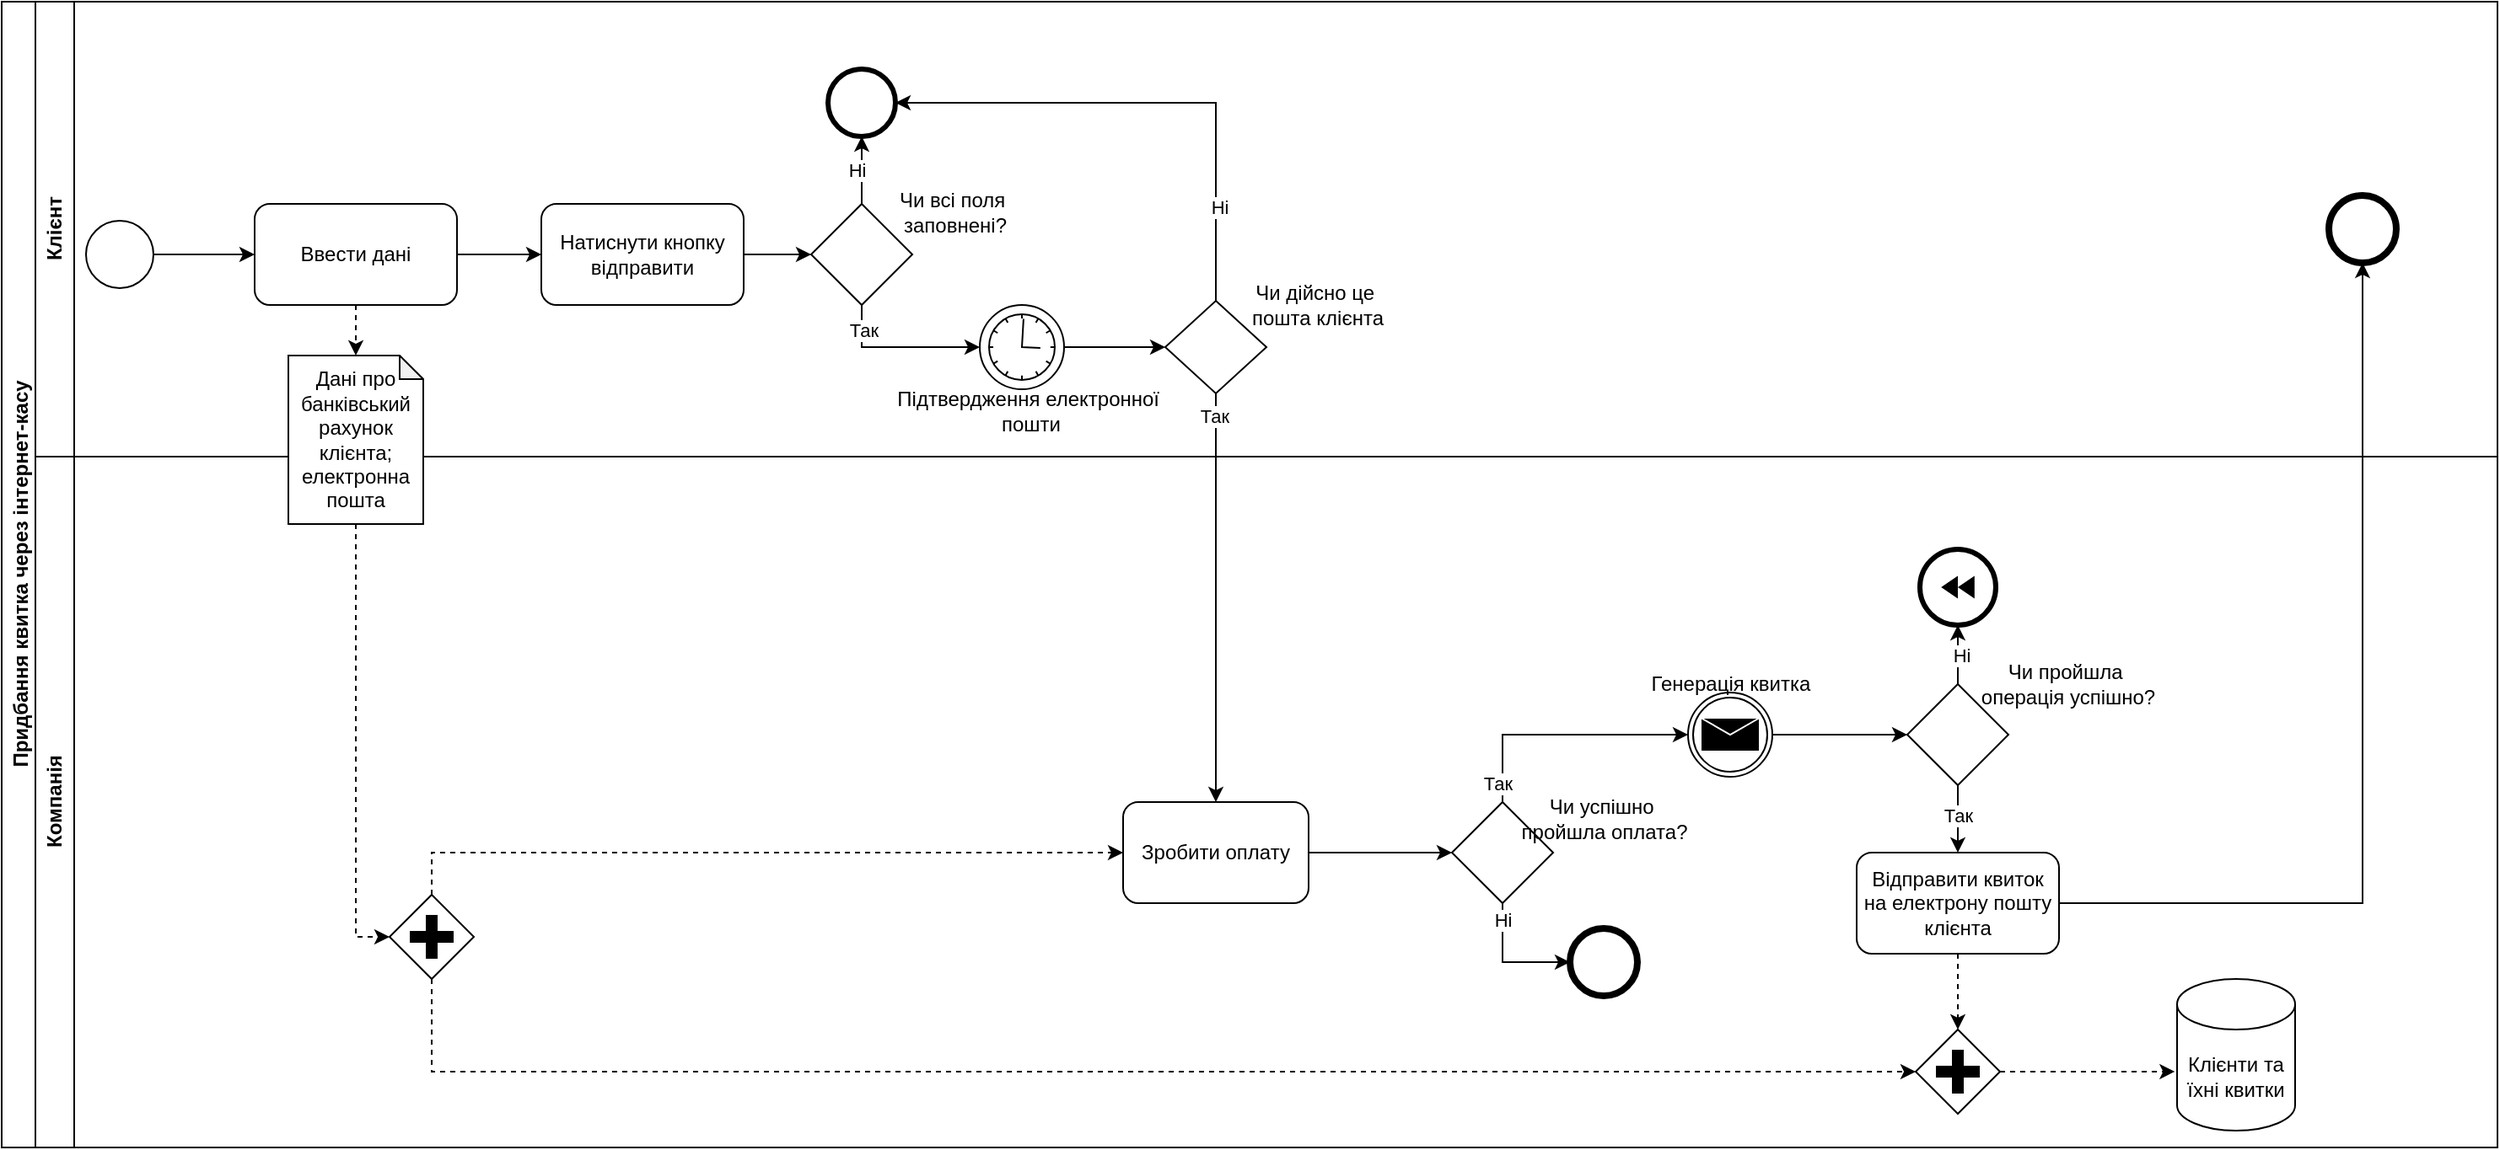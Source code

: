 <mxfile version="24.7.16">
  <diagram name="Page-1" id="2a216829-ef6e-dabb-86c1-c78162f3ba2b">
    <mxGraphModel dx="2333" dy="1178" grid="1" gridSize="10" guides="1" tooltips="1" connect="1" arrows="1" fold="1" page="1" pageScale="1" pageWidth="850" pageHeight="1100" background="none" math="0" shadow="0">
      <root>
        <mxCell id="0" />
        <mxCell id="1" parent="0" />
        <mxCell id="T00dslBi2b2i00kKxEPh-1" value="Придбання квитка через інтернет-касу" style="swimlane;horizontal=0;whiteSpace=wrap;html=1;" vertex="1" parent="1">
          <mxGeometry x="100" y="300" width="1480" height="680" as="geometry" />
        </mxCell>
        <mxCell id="T00dslBi2b2i00kKxEPh-2" value="Компанія" style="swimlane;horizontal=0;whiteSpace=wrap;html=1;" vertex="1" parent="T00dslBi2b2i00kKxEPh-1">
          <mxGeometry x="20" y="270" width="1460" height="410" as="geometry" />
        </mxCell>
        <mxCell id="T00dslBi2b2i00kKxEPh-3" value="" style="ellipse;whiteSpace=wrap;html=1;aspect=fixed;strokeWidth=4;" vertex="1" parent="T00dslBi2b2i00kKxEPh-2">
          <mxGeometry x="910" y="280" width="40" height="40" as="geometry" />
        </mxCell>
        <mxCell id="T00dslBi2b2i00kKxEPh-102" style="edgeStyle=orthogonalEdgeStyle;rounded=0;orthogonalLoop=1;jettySize=auto;html=1;entryX=0;entryY=0.5;entryDx=0;entryDy=0;" edge="1" parent="T00dslBi2b2i00kKxEPh-2" source="T00dslBi2b2i00kKxEPh-5" target="T00dslBi2b2i00kKxEPh-6">
          <mxGeometry relative="1" as="geometry" />
        </mxCell>
        <mxCell id="T00dslBi2b2i00kKxEPh-5" value="Зробити оплату" style="rounded=1;whiteSpace=wrap;html=1;" vertex="1" parent="T00dslBi2b2i00kKxEPh-2">
          <mxGeometry x="645" y="205" width="110" height="60" as="geometry" />
        </mxCell>
        <mxCell id="T00dslBi2b2i00kKxEPh-6" value="" style="rhombus;whiteSpace=wrap;html=1;" vertex="1" parent="T00dslBi2b2i00kKxEPh-2">
          <mxGeometry x="840" y="205" width="60" height="60" as="geometry" />
        </mxCell>
        <mxCell id="T00dslBi2b2i00kKxEPh-7" value="Чи успішно&amp;nbsp;&lt;div&gt;пройшла оплата?&lt;/div&gt;" style="text;html=1;align=center;verticalAlign=middle;resizable=0;points=[];autosize=1;strokeColor=none;fillColor=none;" vertex="1" parent="T00dslBi2b2i00kKxEPh-2">
          <mxGeometry x="870" y="195" width="120" height="40" as="geometry" />
        </mxCell>
        <mxCell id="T00dslBi2b2i00kKxEPh-8" value="" style="endArrow=classic;html=1;rounded=0;exitX=0.5;exitY=1;exitDx=0;exitDy=0;entryX=0;entryY=0.5;entryDx=0;entryDy=0;" edge="1" parent="T00dslBi2b2i00kKxEPh-2" source="T00dslBi2b2i00kKxEPh-6" target="T00dslBi2b2i00kKxEPh-3">
          <mxGeometry width="50" height="50" relative="1" as="geometry">
            <mxPoint x="1540" y="230" as="sourcePoint" />
            <mxPoint x="1400" y="390" as="targetPoint" />
            <Array as="points">
              <mxPoint x="870" y="300" />
            </Array>
          </mxGeometry>
        </mxCell>
        <mxCell id="T00dslBi2b2i00kKxEPh-9" value="Ні" style="edgeLabel;html=1;align=center;verticalAlign=middle;resizable=0;points=[];" vertex="1" connectable="0" parent="T00dslBi2b2i00kKxEPh-8">
          <mxGeometry x="-0.733" relative="1" as="geometry">
            <mxPoint as="offset" />
          </mxGeometry>
        </mxCell>
        <mxCell id="T00dslBi2b2i00kKxEPh-11" value="" style="endArrow=classic;html=1;rounded=0;exitX=0.5;exitY=0;exitDx=0;exitDy=0;" edge="1" parent="T00dslBi2b2i00kKxEPh-2" source="T00dslBi2b2i00kKxEPh-6" target="T00dslBi2b2i00kKxEPh-57">
          <mxGeometry width="50" height="50" relative="1" as="geometry">
            <mxPoint x="1390" y="290" as="sourcePoint" />
            <mxPoint x="1240" y="160" as="targetPoint" />
            <Array as="points">
              <mxPoint x="870" y="165" />
            </Array>
          </mxGeometry>
        </mxCell>
        <mxCell id="T00dslBi2b2i00kKxEPh-12" value="&lt;div&gt;&lt;br&gt;&lt;/div&gt;" style="edgeLabel;html=1;align=center;verticalAlign=middle;resizable=0;points=[];" vertex="1" connectable="0" parent="T00dslBi2b2i00kKxEPh-11">
          <mxGeometry x="-0.606" y="-1" relative="1" as="geometry">
            <mxPoint as="offset" />
          </mxGeometry>
        </mxCell>
        <mxCell id="T00dslBi2b2i00kKxEPh-13" value="Так" style="edgeLabel;html=1;align=center;verticalAlign=middle;resizable=0;points=[];" vertex="1" connectable="0" parent="T00dslBi2b2i00kKxEPh-11">
          <mxGeometry x="-0.854" y="3" relative="1" as="geometry">
            <mxPoint as="offset" />
          </mxGeometry>
        </mxCell>
        <mxCell id="T00dslBi2b2i00kKxEPh-41" value="" style="points=[[0.25,0.25,0],[0.5,0,0],[0.75,0.25,0],[1,0.5,0],[0.75,0.75,0],[0.5,1,0],[0.25,0.75,0],[0,0.5,0]];shape=mxgraph.bpmn.gateway2;html=1;verticalLabelPosition=bottom;labelBackgroundColor=#ffffff;verticalAlign=top;align=center;perimeter=rhombusPerimeter;outlineConnect=0;outline=none;symbol=none;gwType=parallel;" vertex="1" parent="T00dslBi2b2i00kKxEPh-2">
          <mxGeometry x="1115" y="340" width="50" height="50" as="geometry" />
        </mxCell>
        <mxCell id="T00dslBi2b2i00kKxEPh-57" value="" style="points=[[0.145,0.145,0],[0.5,0,0],[0.855,0.145,0],[1,0.5,0],[0.855,0.855,0],[0.5,1,0],[0.145,0.855,0],[0,0.5,0]];shape=mxgraph.bpmn.event;html=1;verticalLabelPosition=bottom;labelBackgroundColor=#ffffff;verticalAlign=top;align=center;perimeter=ellipsePerimeter;outlineConnect=0;aspect=fixed;outline=throwing;symbol=message;" vertex="1" parent="T00dslBi2b2i00kKxEPh-2">
          <mxGeometry x="980" y="140" width="50" height="50" as="geometry" />
        </mxCell>
        <mxCell id="T00dslBi2b2i00kKxEPh-58" value="Генерація квитка" style="text;html=1;align=center;verticalAlign=middle;resizable=0;points=[];autosize=1;strokeColor=none;fillColor=none;" vertex="1" parent="T00dslBi2b2i00kKxEPh-2">
          <mxGeometry x="945" y="120" width="120" height="30" as="geometry" />
        </mxCell>
        <mxCell id="T00dslBi2b2i00kKxEPh-68" style="edgeStyle=orthogonalEdgeStyle;rounded=0;orthogonalLoop=1;jettySize=auto;html=1;exitX=0.5;exitY=0;exitDx=0;exitDy=0;exitPerimeter=0;entryX=0;entryY=0.5;entryDx=0;entryDy=0;dashed=1;" edge="1" parent="T00dslBi2b2i00kKxEPh-2" source="T00dslBi2b2i00kKxEPh-63" target="T00dslBi2b2i00kKxEPh-5">
          <mxGeometry relative="1" as="geometry" />
        </mxCell>
        <mxCell id="T00dslBi2b2i00kKxEPh-63" value="" style="points=[[0.25,0.25,0],[0.5,0,0],[0.75,0.25,0],[1,0.5,0],[0.75,0.75,0],[0.5,1,0],[0.25,0.75,0],[0,0.5,0]];shape=mxgraph.bpmn.gateway2;html=1;verticalLabelPosition=bottom;labelBackgroundColor=#ffffff;verticalAlign=top;align=center;perimeter=rhombusPerimeter;outlineConnect=0;outline=none;symbol=none;gwType=parallel;" vertex="1" parent="T00dslBi2b2i00kKxEPh-2">
          <mxGeometry x="210" y="260" width="50" height="50" as="geometry" />
        </mxCell>
        <mxCell id="T00dslBi2b2i00kKxEPh-69" style="edgeStyle=orthogonalEdgeStyle;rounded=0;orthogonalLoop=1;jettySize=auto;html=1;exitX=0.5;exitY=1;exitDx=0;exitDy=0;exitPerimeter=0;entryX=0;entryY=0.5;entryDx=0;entryDy=0;entryPerimeter=0;dashed=1;" edge="1" parent="T00dslBi2b2i00kKxEPh-2" source="T00dslBi2b2i00kKxEPh-63" target="T00dslBi2b2i00kKxEPh-41">
          <mxGeometry relative="1" as="geometry" />
        </mxCell>
        <mxCell id="T00dslBi2b2i00kKxEPh-82" value="" style="edgeStyle=orthogonalEdgeStyle;rounded=0;orthogonalLoop=1;jettySize=auto;html=1;exitX=1;exitY=0.5;exitDx=0;exitDy=0;exitPerimeter=0;" edge="1" parent="T00dslBi2b2i00kKxEPh-2" source="T00dslBi2b2i00kKxEPh-57">
          <mxGeometry relative="1" as="geometry">
            <mxPoint x="1110" y="165" as="targetPoint" />
            <mxPoint x="1170" y="735" as="sourcePoint" />
          </mxGeometry>
        </mxCell>
        <mxCell id="T00dslBi2b2i00kKxEPh-73" value="&lt;span style=&quot;background-color: initial;&quot;&gt;Клієнти та їхні квитки&lt;/span&gt;" style="shape=cylinder3;whiteSpace=wrap;html=1;boundedLbl=1;backgroundOutline=1;size=15;" vertex="1" parent="T00dslBi2b2i00kKxEPh-2">
          <mxGeometry x="1270" y="310" width="70" height="90" as="geometry" />
        </mxCell>
        <mxCell id="T00dslBi2b2i00kKxEPh-74" style="edgeStyle=orthogonalEdgeStyle;rounded=0;orthogonalLoop=1;jettySize=auto;html=1;entryX=-0.019;entryY=0.611;entryDx=0;entryDy=0;entryPerimeter=0;dashed=1;" edge="1" parent="T00dslBi2b2i00kKxEPh-2" source="T00dslBi2b2i00kKxEPh-41" target="T00dslBi2b2i00kKxEPh-73">
          <mxGeometry relative="1" as="geometry">
            <mxPoint x="1220" y="365" as="targetPoint" />
          </mxGeometry>
        </mxCell>
        <mxCell id="T00dslBi2b2i00kKxEPh-116" style="edgeStyle=orthogonalEdgeStyle;rounded=0;orthogonalLoop=1;jettySize=auto;html=1;entryX=0.5;entryY=0;entryDx=0;entryDy=0;" edge="1" parent="T00dslBi2b2i00kKxEPh-2" source="T00dslBi2b2i00kKxEPh-106" target="T00dslBi2b2i00kKxEPh-115">
          <mxGeometry relative="1" as="geometry" />
        </mxCell>
        <mxCell id="T00dslBi2b2i00kKxEPh-117" value="Так" style="edgeLabel;html=1;align=center;verticalAlign=middle;resizable=0;points=[];" vertex="1" connectable="0" parent="T00dslBi2b2i00kKxEPh-116">
          <mxGeometry x="-0.126" relative="1" as="geometry">
            <mxPoint as="offset" />
          </mxGeometry>
        </mxCell>
        <mxCell id="T00dslBi2b2i00kKxEPh-106" value="" style="rhombus;whiteSpace=wrap;html=1;" vertex="1" parent="T00dslBi2b2i00kKxEPh-2">
          <mxGeometry x="1110" y="135" width="60" height="60" as="geometry" />
        </mxCell>
        <mxCell id="T00dslBi2b2i00kKxEPh-107" value="Чи пройшла&amp;nbsp;&lt;div&gt;операція успішно?&lt;/div&gt;" style="text;html=1;align=center;verticalAlign=middle;resizable=0;points=[];autosize=1;strokeColor=none;fillColor=none;" vertex="1" parent="T00dslBi2b2i00kKxEPh-2">
          <mxGeometry x="1140" y="115" width="130" height="40" as="geometry" />
        </mxCell>
        <mxCell id="T00dslBi2b2i00kKxEPh-109" value="" style="points=[[0.145,0.145,0],[0.5,0,0],[0.855,0.145,0],[1,0.5,0],[0.855,0.855,0],[0.5,1,0],[0.145,0.855,0],[0,0.5,0]];shape=mxgraph.bpmn.event;html=1;verticalLabelPosition=bottom;labelBackgroundColor=#ffffff;verticalAlign=top;align=center;perimeter=ellipsePerimeter;outlineConnect=0;aspect=fixed;outline=end;symbol=compensation;" vertex="1" parent="T00dslBi2b2i00kKxEPh-2">
          <mxGeometry x="1117.5" y="55" width="45" height="45" as="geometry" />
        </mxCell>
        <mxCell id="T00dslBi2b2i00kKxEPh-110" style="edgeStyle=orthogonalEdgeStyle;rounded=0;orthogonalLoop=1;jettySize=auto;html=1;entryX=0.5;entryY=1;entryDx=0;entryDy=0;entryPerimeter=0;" edge="1" parent="T00dslBi2b2i00kKxEPh-2" source="T00dslBi2b2i00kKxEPh-106" target="T00dslBi2b2i00kKxEPh-109">
          <mxGeometry relative="1" as="geometry" />
        </mxCell>
        <mxCell id="T00dslBi2b2i00kKxEPh-112" value="Ні" style="edgeLabel;html=1;align=center;verticalAlign=middle;resizable=0;points=[];" vertex="1" connectable="0" parent="T00dslBi2b2i00kKxEPh-110">
          <mxGeometry x="0.01" y="2" relative="1" as="geometry">
            <mxPoint as="offset" />
          </mxGeometry>
        </mxCell>
        <mxCell id="T00dslBi2b2i00kKxEPh-118" style="edgeStyle=orthogonalEdgeStyle;rounded=0;orthogonalLoop=1;jettySize=auto;html=1;dashed=1;" edge="1" parent="T00dslBi2b2i00kKxEPh-2" source="T00dslBi2b2i00kKxEPh-115" target="T00dslBi2b2i00kKxEPh-41">
          <mxGeometry relative="1" as="geometry" />
        </mxCell>
        <mxCell id="T00dslBi2b2i00kKxEPh-115" value="Відправити квиток на електрону пошту клієнта" style="rounded=1;whiteSpace=wrap;html=1;" vertex="1" parent="T00dslBi2b2i00kKxEPh-2">
          <mxGeometry x="1080" y="235" width="120" height="60" as="geometry" />
        </mxCell>
        <mxCell id="T00dslBi2b2i00kKxEPh-14" value="Клієнт" style="swimlane;horizontal=0;whiteSpace=wrap;html=1;startSize=23;" vertex="1" parent="T00dslBi2b2i00kKxEPh-1">
          <mxGeometry x="20" width="1460" height="270" as="geometry" />
        </mxCell>
        <mxCell id="T00dslBi2b2i00kKxEPh-16" value="" style="ellipse;whiteSpace=wrap;html=1;aspect=fixed;" vertex="1" parent="T00dslBi2b2i00kKxEPh-14">
          <mxGeometry x="30" y="130" width="40" height="40" as="geometry" />
        </mxCell>
        <mxCell id="T00dslBi2b2i00kKxEPh-17" value="Ввести дані" style="rounded=1;whiteSpace=wrap;html=1;" vertex="1" parent="T00dslBi2b2i00kKxEPh-14">
          <mxGeometry x="130" y="120" width="120" height="60" as="geometry" />
        </mxCell>
        <mxCell id="T00dslBi2b2i00kKxEPh-18" value="Дані про банківський рахунок клієнта&lt;span style=&quot;background-color: initial;&quot;&gt;; електронна пошта&lt;/span&gt;" style="shape=note;whiteSpace=wrap;html=1;backgroundOutline=1;darkOpacity=0.05;size=14;" vertex="1" parent="T00dslBi2b2i00kKxEPh-14">
          <mxGeometry x="150" y="210" width="80" height="100" as="geometry" />
        </mxCell>
        <mxCell id="T00dslBi2b2i00kKxEPh-19" value="" style="endArrow=classic;html=1;rounded=0;exitX=1;exitY=0.5;exitDx=0;exitDy=0;entryX=0;entryY=0.5;entryDx=0;entryDy=0;" edge="1" parent="T00dslBi2b2i00kKxEPh-14" source="T00dslBi2b2i00kKxEPh-16" target="T00dslBi2b2i00kKxEPh-17">
          <mxGeometry width="50" height="50" relative="1" as="geometry">
            <mxPoint x="510" y="480" as="sourcePoint" />
            <mxPoint x="120" y="360" as="targetPoint" />
          </mxGeometry>
        </mxCell>
        <mxCell id="T00dslBi2b2i00kKxEPh-20" value="Натиснути кнопку відправити" style="rounded=1;whiteSpace=wrap;html=1;" vertex="1" parent="T00dslBi2b2i00kKxEPh-14">
          <mxGeometry x="300" y="120" width="120" height="60" as="geometry" />
        </mxCell>
        <mxCell id="T00dslBi2b2i00kKxEPh-21" value="" style="endArrow=classic;html=1;rounded=0;exitX=1;exitY=0.5;exitDx=0;exitDy=0;" edge="1" parent="T00dslBi2b2i00kKxEPh-14" source="T00dslBi2b2i00kKxEPh-17" target="T00dslBi2b2i00kKxEPh-20">
          <mxGeometry width="50" height="50" relative="1" as="geometry">
            <mxPoint x="630" y="180" as="sourcePoint" />
            <mxPoint x="680" y="130" as="targetPoint" />
          </mxGeometry>
        </mxCell>
        <mxCell id="T00dslBi2b2i00kKxEPh-24" style="edgeStyle=orthogonalEdgeStyle;rounded=0;orthogonalLoop=1;jettySize=auto;html=1;exitX=0.5;exitY=0;exitDx=0;exitDy=0;entryX=0.5;entryY=1;entryDx=0;entryDy=0;" edge="1" parent="T00dslBi2b2i00kKxEPh-14" source="T00dslBi2b2i00kKxEPh-26" target="T00dslBi2b2i00kKxEPh-29">
          <mxGeometry relative="1" as="geometry" />
        </mxCell>
        <mxCell id="T00dslBi2b2i00kKxEPh-25" value="Ні" style="edgeLabel;html=1;align=center;verticalAlign=middle;resizable=0;points=[];" vertex="1" connectable="0" parent="T00dslBi2b2i00kKxEPh-24">
          <mxGeometry x="0.002" y="3" relative="1" as="geometry">
            <mxPoint as="offset" />
          </mxGeometry>
        </mxCell>
        <mxCell id="T00dslBi2b2i00kKxEPh-47" style="edgeStyle=orthogonalEdgeStyle;rounded=0;orthogonalLoop=1;jettySize=auto;html=1;exitX=0.5;exitY=1;exitDx=0;exitDy=0;entryX=0;entryY=0.5;entryDx=0;entryDy=0;entryPerimeter=0;" edge="1" parent="T00dslBi2b2i00kKxEPh-14" source="T00dslBi2b2i00kKxEPh-26" target="T00dslBi2b2i00kKxEPh-45">
          <mxGeometry relative="1" as="geometry">
            <mxPoint x="540" y="200" as="sourcePoint" />
            <mxPoint x="560" y="265" as="targetPoint" />
            <Array as="points">
              <mxPoint x="490" y="205" />
            </Array>
          </mxGeometry>
        </mxCell>
        <mxCell id="T00dslBi2b2i00kKxEPh-54" value="Так" style="edgeLabel;html=1;align=center;verticalAlign=middle;resizable=0;points=[];" vertex="1" connectable="0" parent="T00dslBi2b2i00kKxEPh-47">
          <mxGeometry x="-0.684" y="1" relative="1" as="geometry">
            <mxPoint as="offset" />
          </mxGeometry>
        </mxCell>
        <mxCell id="T00dslBi2b2i00kKxEPh-26" value="" style="rhombus;whiteSpace=wrap;html=1;" vertex="1" parent="T00dslBi2b2i00kKxEPh-14">
          <mxGeometry x="460" y="120" width="60" height="60" as="geometry" />
        </mxCell>
        <mxCell id="T00dslBi2b2i00kKxEPh-27" value="" style="endArrow=classic;html=1;rounded=0;exitX=1;exitY=0.5;exitDx=0;exitDy=0;" edge="1" parent="T00dslBi2b2i00kKxEPh-14" source="T00dslBi2b2i00kKxEPh-20" target="T00dslBi2b2i00kKxEPh-26">
          <mxGeometry width="50" height="50" relative="1" as="geometry">
            <mxPoint x="640" y="220" as="sourcePoint" />
            <mxPoint x="690" y="170" as="targetPoint" />
          </mxGeometry>
        </mxCell>
        <mxCell id="T00dslBi2b2i00kKxEPh-28" value="Чи всі поля&amp;nbsp;&lt;div&gt;заповнені?&lt;/div&gt;" style="text;html=1;align=center;verticalAlign=middle;resizable=0;points=[];autosize=1;strokeColor=none;fillColor=none;" vertex="1" parent="T00dslBi2b2i00kKxEPh-14">
          <mxGeometry x="500" y="105" width="90" height="40" as="geometry" />
        </mxCell>
        <mxCell id="T00dslBi2b2i00kKxEPh-29" value="" style="ellipse;whiteSpace=wrap;html=1;aspect=fixed;strokeWidth=3;" vertex="1" parent="T00dslBi2b2i00kKxEPh-14">
          <mxGeometry x="470" y="40" width="40" height="40" as="geometry" />
        </mxCell>
        <mxCell id="T00dslBi2b2i00kKxEPh-43" style="edgeStyle=orthogonalEdgeStyle;rounded=0;orthogonalLoop=1;jettySize=auto;html=1;exitX=0.5;exitY=1;exitDx=0;exitDy=0;entryX=0.5;entryY=0;entryDx=0;entryDy=0;entryPerimeter=0;dashed=1;" edge="1" parent="T00dslBi2b2i00kKxEPh-14" source="T00dslBi2b2i00kKxEPh-17" target="T00dslBi2b2i00kKxEPh-18">
          <mxGeometry relative="1" as="geometry" />
        </mxCell>
        <mxCell id="T00dslBi2b2i00kKxEPh-45" value="" style="points=[[0.145,0.145,0],[0.5,0,0],[0.855,0.145,0],[1,0.5,0],[0.855,0.855,0],[0.5,1,0],[0.145,0.855,0],[0,0.5,0]];shape=mxgraph.bpmn.event;html=1;verticalLabelPosition=bottom;labelBackgroundColor=#ffffff;verticalAlign=top;align=center;perimeter=ellipsePerimeter;outlineConnect=0;aspect=fixed;outline=standard;symbol=timer;" vertex="1" parent="T00dslBi2b2i00kKxEPh-14">
          <mxGeometry x="560" y="180" width="50" height="50" as="geometry" />
        </mxCell>
        <mxCell id="T00dslBi2b2i00kKxEPh-46" value="Підтвердження електронної&amp;nbsp;&lt;div&gt;пошти&lt;/div&gt;" style="text;html=1;align=center;verticalAlign=middle;resizable=0;points=[];autosize=1;strokeColor=none;fillColor=none;" vertex="1" parent="T00dslBi2b2i00kKxEPh-14">
          <mxGeometry x="500" y="223" width="180" height="40" as="geometry" />
        </mxCell>
        <mxCell id="T00dslBi2b2i00kKxEPh-55" style="edgeStyle=orthogonalEdgeStyle;rounded=0;orthogonalLoop=1;jettySize=auto;html=1;exitX=0.5;exitY=0;exitDx=0;exitDy=0;entryX=1;entryY=0.5;entryDx=0;entryDy=0;" edge="1" parent="T00dslBi2b2i00kKxEPh-14" source="T00dslBi2b2i00kKxEPh-49" target="T00dslBi2b2i00kKxEPh-29">
          <mxGeometry relative="1" as="geometry" />
        </mxCell>
        <mxCell id="T00dslBi2b2i00kKxEPh-56" value="Ні" style="edgeLabel;html=1;align=center;verticalAlign=middle;resizable=0;points=[];" vertex="1" connectable="0" parent="T00dslBi2b2i00kKxEPh-55">
          <mxGeometry x="-0.636" y="-2" relative="1" as="geometry">
            <mxPoint as="offset" />
          </mxGeometry>
        </mxCell>
        <mxCell id="T00dslBi2b2i00kKxEPh-49" value="" style="rhombus;whiteSpace=wrap;html=1;" vertex="1" parent="T00dslBi2b2i00kKxEPh-14">
          <mxGeometry x="670" y="177.5" width="60" height="55" as="geometry" />
        </mxCell>
        <mxCell id="T00dslBi2b2i00kKxEPh-48" style="edgeStyle=orthogonalEdgeStyle;rounded=0;orthogonalLoop=1;jettySize=auto;html=1;exitX=1;exitY=0.5;exitDx=0;exitDy=0;exitPerimeter=0;" edge="1" parent="T00dslBi2b2i00kKxEPh-14" source="T00dslBi2b2i00kKxEPh-45">
          <mxGeometry relative="1" as="geometry">
            <mxPoint x="670" y="205" as="targetPoint" />
            <mxPoint x="620" y="265" as="sourcePoint" />
          </mxGeometry>
        </mxCell>
        <mxCell id="T00dslBi2b2i00kKxEPh-50" value="Чи дійсно це&amp;nbsp;&lt;div&gt;пошта клієнта&lt;/div&gt;" style="text;html=1;align=center;verticalAlign=middle;resizable=0;points=[];autosize=1;strokeColor=none;fillColor=none;" vertex="1" parent="T00dslBi2b2i00kKxEPh-14">
          <mxGeometry x="710" y="160" width="100" height="40" as="geometry" />
        </mxCell>
        <mxCell id="T00dslBi2b2i00kKxEPh-122" value="" style="ellipse;whiteSpace=wrap;html=1;aspect=fixed;strokeWidth=4;" vertex="1" parent="T00dslBi2b2i00kKxEPh-14">
          <mxGeometry x="1360" y="115" width="40" height="40" as="geometry" />
        </mxCell>
        <mxCell id="T00dslBi2b2i00kKxEPh-64" style="edgeStyle=orthogonalEdgeStyle;rounded=0;orthogonalLoop=1;jettySize=auto;html=1;exitX=0.5;exitY=1;exitDx=0;exitDy=0;exitPerimeter=0;entryX=0;entryY=0.5;entryDx=0;entryDy=0;entryPerimeter=0;dashed=1;" edge="1" parent="T00dslBi2b2i00kKxEPh-1" source="T00dslBi2b2i00kKxEPh-18" target="T00dslBi2b2i00kKxEPh-63">
          <mxGeometry relative="1" as="geometry" />
        </mxCell>
        <mxCell id="T00dslBi2b2i00kKxEPh-83" style="edgeStyle=orthogonalEdgeStyle;rounded=0;orthogonalLoop=1;jettySize=auto;html=1;entryX=0.5;entryY=0;entryDx=0;entryDy=0;" edge="1" parent="T00dslBi2b2i00kKxEPh-1" source="T00dslBi2b2i00kKxEPh-49" target="T00dslBi2b2i00kKxEPh-5">
          <mxGeometry relative="1" as="geometry">
            <mxPoint x="720" y="280" as="targetPoint" />
            <Array as="points">
              <mxPoint x="720" y="365" />
            </Array>
          </mxGeometry>
        </mxCell>
        <mxCell id="T00dslBi2b2i00kKxEPh-127" value="Так" style="edgeLabel;html=1;align=center;verticalAlign=middle;resizable=0;points=[];" vertex="1" connectable="0" parent="T00dslBi2b2i00kKxEPh-83">
          <mxGeometry x="-0.89" y="-1" relative="1" as="geometry">
            <mxPoint as="offset" />
          </mxGeometry>
        </mxCell>
        <mxCell id="T00dslBi2b2i00kKxEPh-123" style="edgeStyle=orthogonalEdgeStyle;rounded=0;orthogonalLoop=1;jettySize=auto;html=1;entryX=0.5;entryY=1;entryDx=0;entryDy=0;" edge="1" parent="T00dslBi2b2i00kKxEPh-1" source="T00dslBi2b2i00kKxEPh-115" target="T00dslBi2b2i00kKxEPh-122">
          <mxGeometry relative="1" as="geometry" />
        </mxCell>
      </root>
    </mxGraphModel>
  </diagram>
</mxfile>
